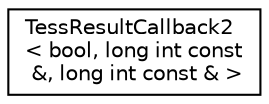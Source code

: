 digraph "Graphical Class Hierarchy"
{
 // LATEX_PDF_SIZE
  edge [fontname="Helvetica",fontsize="10",labelfontname="Helvetica",labelfontsize="10"];
  node [fontname="Helvetica",fontsize="10",shape=record];
  rankdir="LR";
  Node0 [label="TessResultCallback2\l\< bool, long int const\l &, long int const & \>",height=0.2,width=0.4,color="black", fillcolor="white", style="filled",URL="$class_tess_result_callback2.html",tooltip=" "];
}
